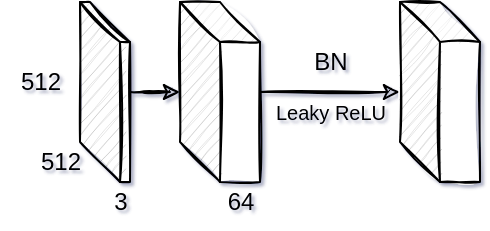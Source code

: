 <mxfile version="14.0.3" type="github">
  <diagram id="K4I6_uIa_C2dmjRzj60m" name="第 1 页">
    <mxGraphModel dx="1161" dy="378" grid="1" gridSize="10" guides="1" tooltips="1" connect="1" arrows="1" fold="1" page="1" pageScale="1" pageWidth="827" pageHeight="1169" background="none" math="0" shadow="1">
      <root>
        <mxCell id="0" />
        <mxCell id="1" parent="0" />
        <mxCell id="gtzaTPpwpM-55rcOBDIw-10" value="" style="edgeStyle=orthogonalEdgeStyle;rounded=0;sketch=1;orthogonalLoop=1;jettySize=auto;html=1;" edge="1" parent="1" source="gtzaTPpwpM-55rcOBDIw-1" target="gtzaTPpwpM-55rcOBDIw-9">
          <mxGeometry relative="1" as="geometry" />
        </mxCell>
        <mxCell id="gtzaTPpwpM-55rcOBDIw-1" value="" style="shape=cube;whiteSpace=wrap;html=1;boundedLbl=1;backgroundOutline=1;darkOpacity=0.05;darkOpacity2=0.1;sketch=1;" vertex="1" parent="1">
          <mxGeometry x="-50" y="190" width="40" height="90" as="geometry" />
        </mxCell>
        <mxCell id="gtzaTPpwpM-55rcOBDIw-8" value="" style="edgeStyle=orthogonalEdgeStyle;rounded=0;sketch=1;orthogonalLoop=1;jettySize=auto;html=1;" edge="1" parent="1" source="gtzaTPpwpM-55rcOBDIw-3" target="gtzaTPpwpM-55rcOBDIw-1">
          <mxGeometry relative="1" as="geometry" />
        </mxCell>
        <mxCell id="gtzaTPpwpM-55rcOBDIw-3" value="" style="shape=cube;whiteSpace=wrap;html=1;boundedLbl=1;backgroundOutline=1;darkOpacity=0.05;darkOpacity2=0.1;sketch=1;" vertex="1" parent="1">
          <mxGeometry x="-100" y="190" width="25" height="90" as="geometry" />
        </mxCell>
        <mxCell id="gtzaTPpwpM-55rcOBDIw-4" value="512" style="text;html=1;align=center;verticalAlign=middle;resizable=0;points=[];autosize=1;" vertex="1" parent="1">
          <mxGeometry x="-140" y="220" width="40" height="20" as="geometry" />
        </mxCell>
        <mxCell id="gtzaTPpwpM-55rcOBDIw-5" value="512" style="text;html=1;align=center;verticalAlign=middle;resizable=0;points=[];autosize=1;" vertex="1" parent="1">
          <mxGeometry x="-130" y="260" width="40" height="20" as="geometry" />
        </mxCell>
        <mxCell id="gtzaTPpwpM-55rcOBDIw-6" value="3" style="text;html=1;align=center;verticalAlign=middle;resizable=0;points=[];autosize=1;" vertex="1" parent="1">
          <mxGeometry x="-90" y="280" width="20" height="20" as="geometry" />
        </mxCell>
        <mxCell id="gtzaTPpwpM-55rcOBDIw-7" value="64" style="text;html=1;align=center;verticalAlign=middle;resizable=0;points=[];autosize=1;" vertex="1" parent="1">
          <mxGeometry x="-35" y="280" width="30" height="20" as="geometry" />
        </mxCell>
        <mxCell id="gtzaTPpwpM-55rcOBDIw-9" value="" style="shape=cube;whiteSpace=wrap;html=1;boundedLbl=1;backgroundOutline=1;darkOpacity=0.05;darkOpacity2=0.1;sketch=1;" vertex="1" parent="1">
          <mxGeometry x="60" y="190" width="40" height="90" as="geometry" />
        </mxCell>
        <mxCell id="gtzaTPpwpM-55rcOBDIw-11" value="BN" style="text;html=1;align=center;verticalAlign=middle;resizable=0;points=[];autosize=1;" vertex="1" parent="1">
          <mxGeometry x="10" y="210" width="30" height="20" as="geometry" />
        </mxCell>
        <mxCell id="gtzaTPpwpM-55rcOBDIw-12" value="&lt;font style=&quot;font-size: 10px&quot;&gt;Leaky ReLU&lt;/font&gt;" style="text;html=1;align=center;verticalAlign=middle;resizable=0;points=[];autosize=1;fontSize=6;" vertex="1" parent="1">
          <mxGeometry x="-15" y="240" width="80" height="10" as="geometry" />
        </mxCell>
      </root>
    </mxGraphModel>
  </diagram>
</mxfile>
